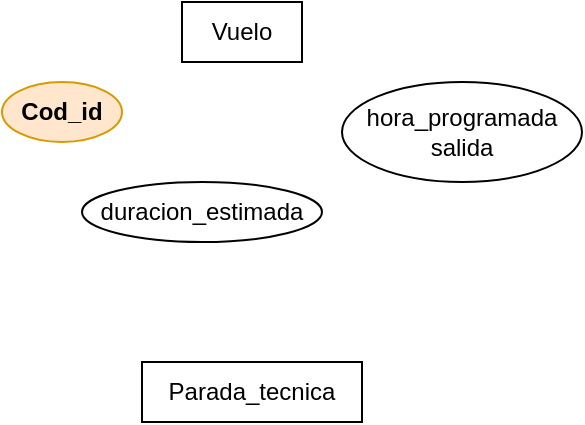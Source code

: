 <mxfile version="21.7.2" type="github">
  <diagram name="Página-1" id="UUR40JyIWrCSjtDDrcDr">
    <mxGraphModel dx="1379" dy="797" grid="1" gridSize="10" guides="1" tooltips="1" connect="1" arrows="1" fold="1" page="1" pageScale="1" pageWidth="827" pageHeight="1169" math="0" shadow="0">
      <root>
        <mxCell id="0" />
        <mxCell id="1" parent="0" />
        <mxCell id="4Mqh_UqCW2FSAEqXyaWD-1" value="Vuelo" style="rounded=0;whiteSpace=wrap;html=1;" vertex="1" parent="1">
          <mxGeometry x="120" y="50" width="60" height="30" as="geometry" />
        </mxCell>
        <mxCell id="4Mqh_UqCW2FSAEqXyaWD-2" value="Cod_id" style="ellipse;whiteSpace=wrap;html=1;fillColor=#ffe6cc;strokeColor=#d79b00;fontStyle=1" vertex="1" parent="1">
          <mxGeometry x="30" y="90" width="60" height="30" as="geometry" />
        </mxCell>
        <mxCell id="4Mqh_UqCW2FSAEqXyaWD-4" value="duracion_estimada" style="ellipse;whiteSpace=wrap;html=1;" vertex="1" parent="1">
          <mxGeometry x="70" y="140" width="120" height="30" as="geometry" />
        </mxCell>
        <mxCell id="4Mqh_UqCW2FSAEqXyaWD-5" value="hora_programada&lt;br&gt;salida" style="ellipse;whiteSpace=wrap;html=1;" vertex="1" parent="1">
          <mxGeometry x="200" y="90" width="120" height="50" as="geometry" />
        </mxCell>
        <mxCell id="4Mqh_UqCW2FSAEqXyaWD-6" value="Parada_tecnica" style="rounded=0;whiteSpace=wrap;html=1;" vertex="1" parent="1">
          <mxGeometry x="100" y="230" width="110" height="30" as="geometry" />
        </mxCell>
      </root>
    </mxGraphModel>
  </diagram>
</mxfile>
